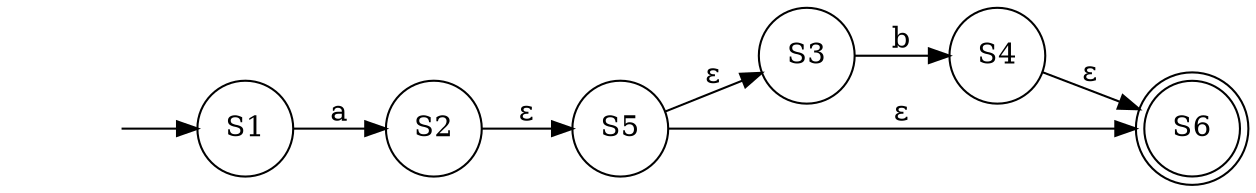 digraph NFA {
	"" [shape=none]
	"" -> S1
	S1 [shape=circle]
	S1 -> S2 [label=a]
	S2 [shape=circle]
	S2 -> S5 [label="ε"]
	S3 [shape=circle]
	S3 -> S4 [label=b]
	S4 [shape=circle]
	S4 -> S6 [label="ε"]
	S5 [shape=circle]
	S5 -> S3 [label="ε"]
	S5 -> S6 [label="ε"]
	S6 [shape=doublecircle]
	rankdir=LR
}

